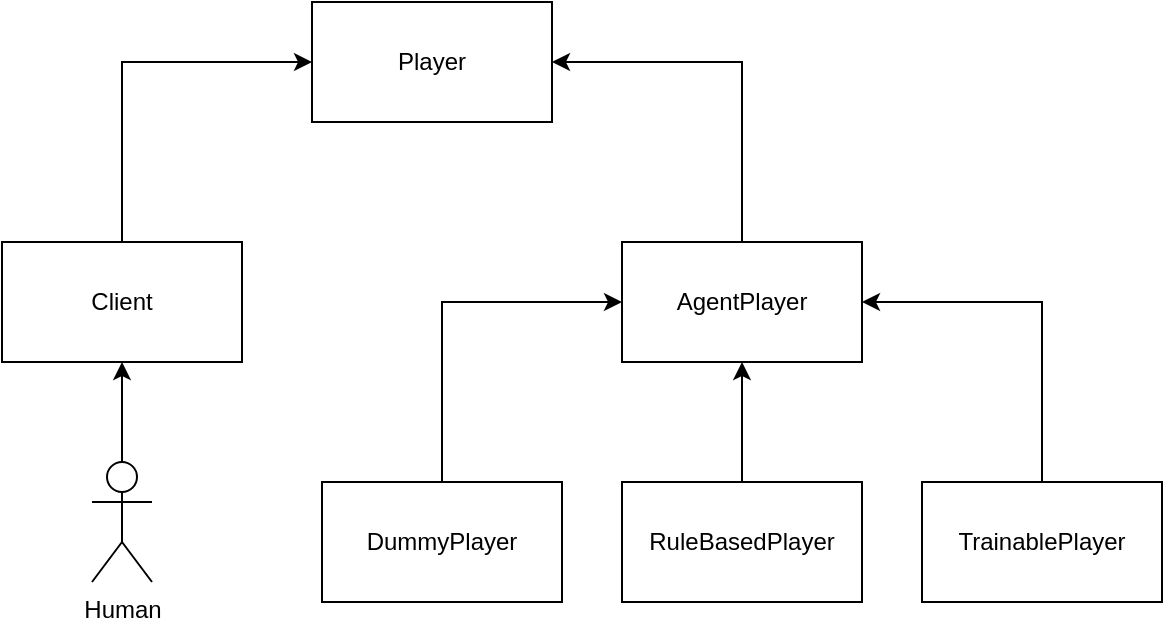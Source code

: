 <mxfile version="14.1.8" type="device"><diagram id="UeLqJTcpdwldDqCnpzYi" name="Page-1"><mxGraphModel dx="1086" dy="926" grid="1" gridSize="10" guides="1" tooltips="1" connect="1" arrows="1" fold="1" page="1" pageScale="1" pageWidth="827" pageHeight="1169" math="0" shadow="0"><root><mxCell id="0"/><mxCell id="1" parent="0"/><mxCell id="ghHxXYiBnU0qHQGSV3FK-4" style="edgeStyle=orthogonalEdgeStyle;rounded=0;orthogonalLoop=1;jettySize=auto;html=1;" edge="1" parent="1" source="ghHxXYiBnU0qHQGSV3FK-1" target="ghHxXYiBnU0qHQGSV3FK-2"><mxGeometry relative="1" as="geometry"/></mxCell><mxCell id="ghHxXYiBnU0qHQGSV3FK-1" value="Human" style="shape=umlActor;verticalLabelPosition=bottom;verticalAlign=top;html=1;outlineConnect=0;" vertex="1" parent="1"><mxGeometry x="165" y="490" width="30" height="60" as="geometry"/></mxCell><mxCell id="ghHxXYiBnU0qHQGSV3FK-6" style="edgeStyle=orthogonalEdgeStyle;rounded=0;orthogonalLoop=1;jettySize=auto;html=1;entryX=0;entryY=0.5;entryDx=0;entryDy=0;" edge="1" parent="1" source="ghHxXYiBnU0qHQGSV3FK-2" target="ghHxXYiBnU0qHQGSV3FK-5"><mxGeometry relative="1" as="geometry"><Array as="points"><mxPoint x="180" y="290"/></Array></mxGeometry></mxCell><mxCell id="ghHxXYiBnU0qHQGSV3FK-2" value="Client" style="rounded=0;whiteSpace=wrap;html=1;" vertex="1" parent="1"><mxGeometry x="120" y="380" width="120" height="60" as="geometry"/></mxCell><mxCell id="ghHxXYiBnU0qHQGSV3FK-5" value="Player" style="rounded=0;whiteSpace=wrap;html=1;" vertex="1" parent="1"><mxGeometry x="275" y="260" width="120" height="60" as="geometry"/></mxCell><mxCell id="ghHxXYiBnU0qHQGSV3FK-8" style="edgeStyle=orthogonalEdgeStyle;rounded=0;orthogonalLoop=1;jettySize=auto;html=1;entryX=1;entryY=0.5;entryDx=0;entryDy=0;" edge="1" parent="1" source="ghHxXYiBnU0qHQGSV3FK-7" target="ghHxXYiBnU0qHQGSV3FK-5"><mxGeometry relative="1" as="geometry"><Array as="points"><mxPoint x="490" y="290"/></Array></mxGeometry></mxCell><mxCell id="ghHxXYiBnU0qHQGSV3FK-7" value="AgentPlayer" style="rounded=0;whiteSpace=wrap;html=1;" vertex="1" parent="1"><mxGeometry x="430" y="380" width="120" height="60" as="geometry"/></mxCell><mxCell id="ghHxXYiBnU0qHQGSV3FK-15" style="edgeStyle=orthogonalEdgeStyle;rounded=0;orthogonalLoop=1;jettySize=auto;html=1;entryX=0;entryY=0.5;entryDx=0;entryDy=0;" edge="1" parent="1" source="ghHxXYiBnU0qHQGSV3FK-9" target="ghHxXYiBnU0qHQGSV3FK-7"><mxGeometry relative="1" as="geometry"><Array as="points"><mxPoint x="340" y="410"/></Array></mxGeometry></mxCell><mxCell id="ghHxXYiBnU0qHQGSV3FK-9" value="DummyPlayer" style="rounded=0;whiteSpace=wrap;html=1;" vertex="1" parent="1"><mxGeometry x="280" y="500" width="120" height="60" as="geometry"/></mxCell><mxCell id="ghHxXYiBnU0qHQGSV3FK-13" style="edgeStyle=orthogonalEdgeStyle;rounded=0;orthogonalLoop=1;jettySize=auto;html=1;entryX=0.5;entryY=1;entryDx=0;entryDy=0;" edge="1" parent="1" source="ghHxXYiBnU0qHQGSV3FK-10" target="ghHxXYiBnU0qHQGSV3FK-7"><mxGeometry relative="1" as="geometry"/></mxCell><mxCell id="ghHxXYiBnU0qHQGSV3FK-10" value="RuleBasedPlayer" style="rounded=0;whiteSpace=wrap;html=1;" vertex="1" parent="1"><mxGeometry x="430" y="500" width="120" height="60" as="geometry"/></mxCell><mxCell id="ghHxXYiBnU0qHQGSV3FK-16" style="edgeStyle=orthogonalEdgeStyle;rounded=0;orthogonalLoop=1;jettySize=auto;html=1;entryX=1;entryY=0.5;entryDx=0;entryDy=0;" edge="1" parent="1" source="ghHxXYiBnU0qHQGSV3FK-11" target="ghHxXYiBnU0qHQGSV3FK-7"><mxGeometry relative="1" as="geometry"><Array as="points"><mxPoint x="640" y="410"/></Array></mxGeometry></mxCell><mxCell id="ghHxXYiBnU0qHQGSV3FK-11" value="TrainablePlayer" style="rounded=0;whiteSpace=wrap;html=1;" vertex="1" parent="1"><mxGeometry x="580" y="500" width="120" height="60" as="geometry"/></mxCell></root></mxGraphModel></diagram></mxfile>